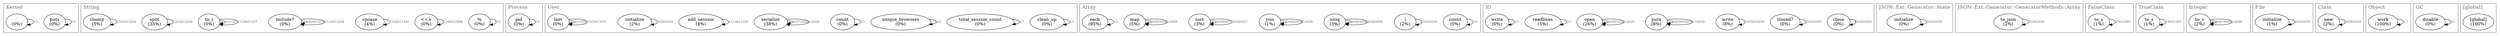 digraph "Profile" {
labelloc=t;
labeljust=l;
subgraph "Thread 70306760977920" {
70306832478040 [label="puts\n(0%)"];
70306832478040 -> 70306832478040 [label="1/1" fontsize=10 fontcolor="#666666"];
70306832478060 [label="%\n(0%)"];
70306832478060 -> 70306832478060 [label="1/1" fontsize=10 fontcolor="#666666"];
70306832478080 [label="`\n(0%)"];
70306832478080 -> 70306832478080 [label="1/1" fontsize=10 fontcolor="#666666"];
70306832478100 [label="pid\n(0%)"];
70306832478100 -> 70306832478100 [label="1/1" fontsize=10 fontcolor="#666666"];
70306832478120 [label="clean_up\n(0%)"];
70306832478120 -> 70306832478120 [label="1/1" fontsize=10 fontcolor="#666666"];
70306832478140 [label="total_session_count\n(0%)"];
70306832478140 -> 70306832478140 [label="1/1" fontsize=10 fontcolor="#666666"];
70306832478160 [label="count\n(0%)"];
70306832478160 -> 70306832478160 [label="1/1" fontsize=10 fontcolor="#666666"];
70306832478180 [label="unique_browsers\n(0%)"];
70306832478180 -> 70306832478180 [label="2/2" fontsize=10 fontcolor="#666666"];
70306832478200 [label="count\n(0%)"];
70306832478200 -> 70306832478200 [label="1/1" fontsize=10 fontcolor="#666666"];
70306832478220 [label="close\n(0%)"];
70306832478220 -> 70306832478220 [label="2029/2029" fontsize=10 fontcolor="#666666"];
70306832478240 [label="closed?\n(0%)"];
70306832478240 -> 70306832478240 [label="2029/2029" fontsize=10 fontcolor="#666666"];
70306832478260 [label="initialize\n(0%)"];
70306832478260 -> 70306832478260 [label="2028/2028" fontsize=10 fontcolor="#666666"];
70306832478280 [label="to_json\n(2%)"];
70306832478280 -> 70306832478280 [label="2028/2028" fontsize=10 fontcolor="#666666"];
70306832478300 [label="<=>\n(0%)"];
70306832478300 -> 70306832478300 [label="22896/22896" fontsize=10 fontcolor="#666666"];
70306832478320 [label="to_s\n(1%)"];
70306832478320 -> 70306832478320 [label="2561/2561" fontsize=10 fontcolor="#666666"];
70306832478340 [label="to_s\n(1%)"];
70306832478340 -> 70306832478340 [label="1495/1495" fontsize=10 fontcolor="#666666"];
70306832478360 [label="to_s\n(2%)"];
70306832478360 -> 70306832478360 [label="6087/6088" fontsize=10 fontcolor="#666666"];
70306832478360 -> 70306832478360 [label="1/6088" fontsize=10 fontcolor="#666666"];
70306832478380 [label="write\n(8%)"];
70306832478380 -> 70306832478380 [label="18259/18259" fontsize=10 fontcolor="#666666"];
70306832478400 [label="puts\n(8%)"];
70306832478400 -> 70306832478400 [label="18258/18259" fontsize=10 fontcolor="#666666"];
70306832478400 -> 70306832478400 [label="1/18259" fontsize=10 fontcolor="#666666"];
70306832478420 [label="initialize\n(1%)"];
70306832478420 -> 70306832478420 [label="2029/2029" fontsize=10 fontcolor="#666666"];
70306832478440 [label="open\n(26%)"];
70306832478440 -> 70306832478440 [label="2028/2029" fontsize=10 fontcolor="#666666"];
70306832478440 -> 70306832478440 [label="1/2029" fontsize=10 fontcolor="#666666"];
70306832478460 [label="|\n(2%)"];
70306832478460 -> 70306832478460 [label="2028/2028" fontsize=10 fontcolor="#666666"];
70306832478480 [label="uniq\n(3%)"];
70306832478480 -> 70306832478480 [label="2028/4056" fontsize=10 fontcolor="#666666"];
70306832478480 -> 70306832478480 [label="2028/4056" fontsize=10 fontcolor="#666666"];
70306832478500 [label="join\n(1%)"];
70306832478500 -> 70306832478500 [label="2028/2029" fontsize=10 fontcolor="#666666"];
70306832478500 -> 70306832478500 [label="1/2029" fontsize=10 fontcolor="#666666"];
70306832478520 [label="sort\n(3%)"];
70306832478520 -> 70306832478520 [label="2029/4057" fontsize=10 fontcolor="#666666"];
70306832478520 -> 70306832478520 [label="2028/4057" fontsize=10 fontcolor="#666666"];
70306832478540 [label="upcase\n(4%)"];
70306832478540 -> 70306832478540 [label="11426/11426" fontsize=10 fontcolor="#666666"];
70306832478560 [label="map\n(5%)"];
70306832478560 -> 70306832478560 [label="2028/2029" fontsize=10 fontcolor="#666666"];
70306832478560 -> 70306832478560 [label="1/2029" fontsize=10 fontcolor="#666666"];
70306832478580 [label="serialize\n(38%)"];
70306832478580 -> 70306832478580 [label="2027/2028" fontsize=10 fontcolor="#666666"];
70306832478580 -> 70306832478580 [label="1/2028" fontsize=10 fontcolor="#666666"];
70306832478600 [label="include?\n(0%)"];
70306832478600 -> 70306832478600 [label="2028/13254" fontsize=10 fontcolor="#666666"];
70306832478600 -> 70306832478600 [label="11226/13254" fontsize=10 fontcolor="#666666"];
70306832478620 [label="to_i\n(0%)"];
70306832478620 -> 70306832478620 [label="1/11227" fontsize=10 fontcolor="#666666"];
70306832478620 -> 70306832478620 [label="11226/11227" fontsize=10 fontcolor="#666666"];
70306832478640 [label="add_session\n(4%)"];
70306832478640 -> 70306832478640 [label="11226/11226" fontsize=10 fontcolor="#666666"];
70306832478660 [label="initialize\n(2%)"];
70306832478660 -> 70306832478660 [label="2028/2028" fontsize=10 fontcolor="#666666"];
70306832478680 [label="new\n(2%)"];
70306832478680 -> 70306832478680 [label="2028/2028" fontsize=10 fontcolor="#666666"];
70306832478700 [label="last\n(0%)"];
70306832478700 -> 70306832478700 [label="1/13255" fontsize=10 fontcolor="#666666"];
70306832478700 -> 70306832478700 [label="13254/13255" fontsize=10 fontcolor="#666666"];
70306832478720 [label="split\n(35%)"];
70306832478720 -> 70306832478720 [label="13254/13254" fontsize=10 fontcolor="#666666"];
70306832478740 [label="chomp\n(5%)"];
70306832478740 -> 70306832478740 [label="13254/13254" fontsize=10 fontcolor="#666666"];
70306832478760 [label="each\n(95%)"];
70306832478760 -> 70306832478760 [label="1/1" fontsize=10 fontcolor="#666666"];
70306832478780 [label="readlines\n(5%)"];
70306832478780 -> 70306832478780 [label="1/1" fontsize=10 fontcolor="#666666"];
70306832478800 [label="write\n(0%)"];
70306832478800 -> 70306832478800 [label="1/1" fontsize=10 fontcolor="#666666"];
70306832478820 [label="work\n(100%)"];
70306832478820 -> 70306832478820 [label="1/1" fontsize=10 fontcolor="#666666"];
70306832478840 [label="disable\n(0%)"];
70306832478840 -> 70306832478840 [label="1/1" fontsize=10 fontcolor="#666666"];
70306832478860 [label="[global]\n(100%)"];
}
subgraph cluster_70306832557400 {
label = "[global]";
fontcolor = "#666666";
fontsize = 16;
color = "#666666";
70306832478860;
}
subgraph cluster_70306760995440 {
label = "GC";
fontcolor = "#666666";
fontsize = 16;
color = "#666666";
70306832478840;
}
subgraph cluster_70306761173860 {
label = "Object";
fontcolor = "#666666";
fontsize = 16;
color = "#666666";
70306832478820;
}
subgraph cluster_70306761048000 {
label = "IO";
fontcolor = "#666666";
fontsize = 16;
color = "#666666";
70306832478800;
70306832478780;
70306832478440;
70306832478400;
70306832478380;
70306832478240;
70306832478220;
}
subgraph cluster_70306761162440 {
label = "Array";
fontcolor = "#666666";
fontsize = 16;
color = "#666666";
70306832478760;
70306832478560;
70306832478520;
70306832478500;
70306832478480;
70306832478460;
70306832478160;
}
subgraph cluster_70306761162520 {
label = "String";
fontcolor = "#666666";
fontsize = 16;
color = "#666666";
70306832478740;
70306832478720;
70306832478620;
70306832478600;
70306832478540;
70306832478300;
70306832478060;
}
subgraph cluster_70306761582580 {
label = "User";
fontcolor = "#666666";
fontsize = 16;
color = "#666666";
70306832478700;
70306832478660;
70306832478640;
70306832478580;
70306832478200;
70306832478180;
70306832478140;
70306832478120;
}
subgraph cluster_70306761173720 {
label = "Class";
fontcolor = "#666666";
fontsize = 16;
color = "#666666";
70306832478680;
}
subgraph cluster_70306761040680 {
label = "File";
fontcolor = "#666666";
fontsize = 16;
color = "#666666";
70306832478420;
}
subgraph cluster_70306761162680 {
label = "Integer";
fontcolor = "#666666";
fontsize = 16;
color = "#666666";
70306832478360;
}
subgraph cluster_70306761159500 {
label = "TrueClass";
fontcolor = "#666666";
fontsize = 16;
color = "#666666";
70306832478340;
}
subgraph cluster_70306761159240 {
label = "FalseClass";
fontcolor = "#666666";
fontsize = 16;
color = "#666666";
70306832478320;
}
subgraph cluster_70306762036180 {
label = "JSON::Ext::Generator::GeneratorMethods::Array";
fontcolor = "#666666";
fontsize = 16;
color = "#666666";
70306832478280;
}
subgraph cluster_70306762037700 {
label = "JSON::Ext::Generator::State";
fontcolor = "#666666";
fontsize = 16;
color = "#666666";
70306832478260;
}
subgraph cluster_70306760961720 {
label = "Process";
fontcolor = "#666666";
fontsize = 16;
color = "#666666";
70306832478100;
}
subgraph cluster_70306761173480 {
label = "Kernel";
fontcolor = "#666666";
fontsize = 16;
color = "#666666";
70306832478080;
70306832478040;
}
}

